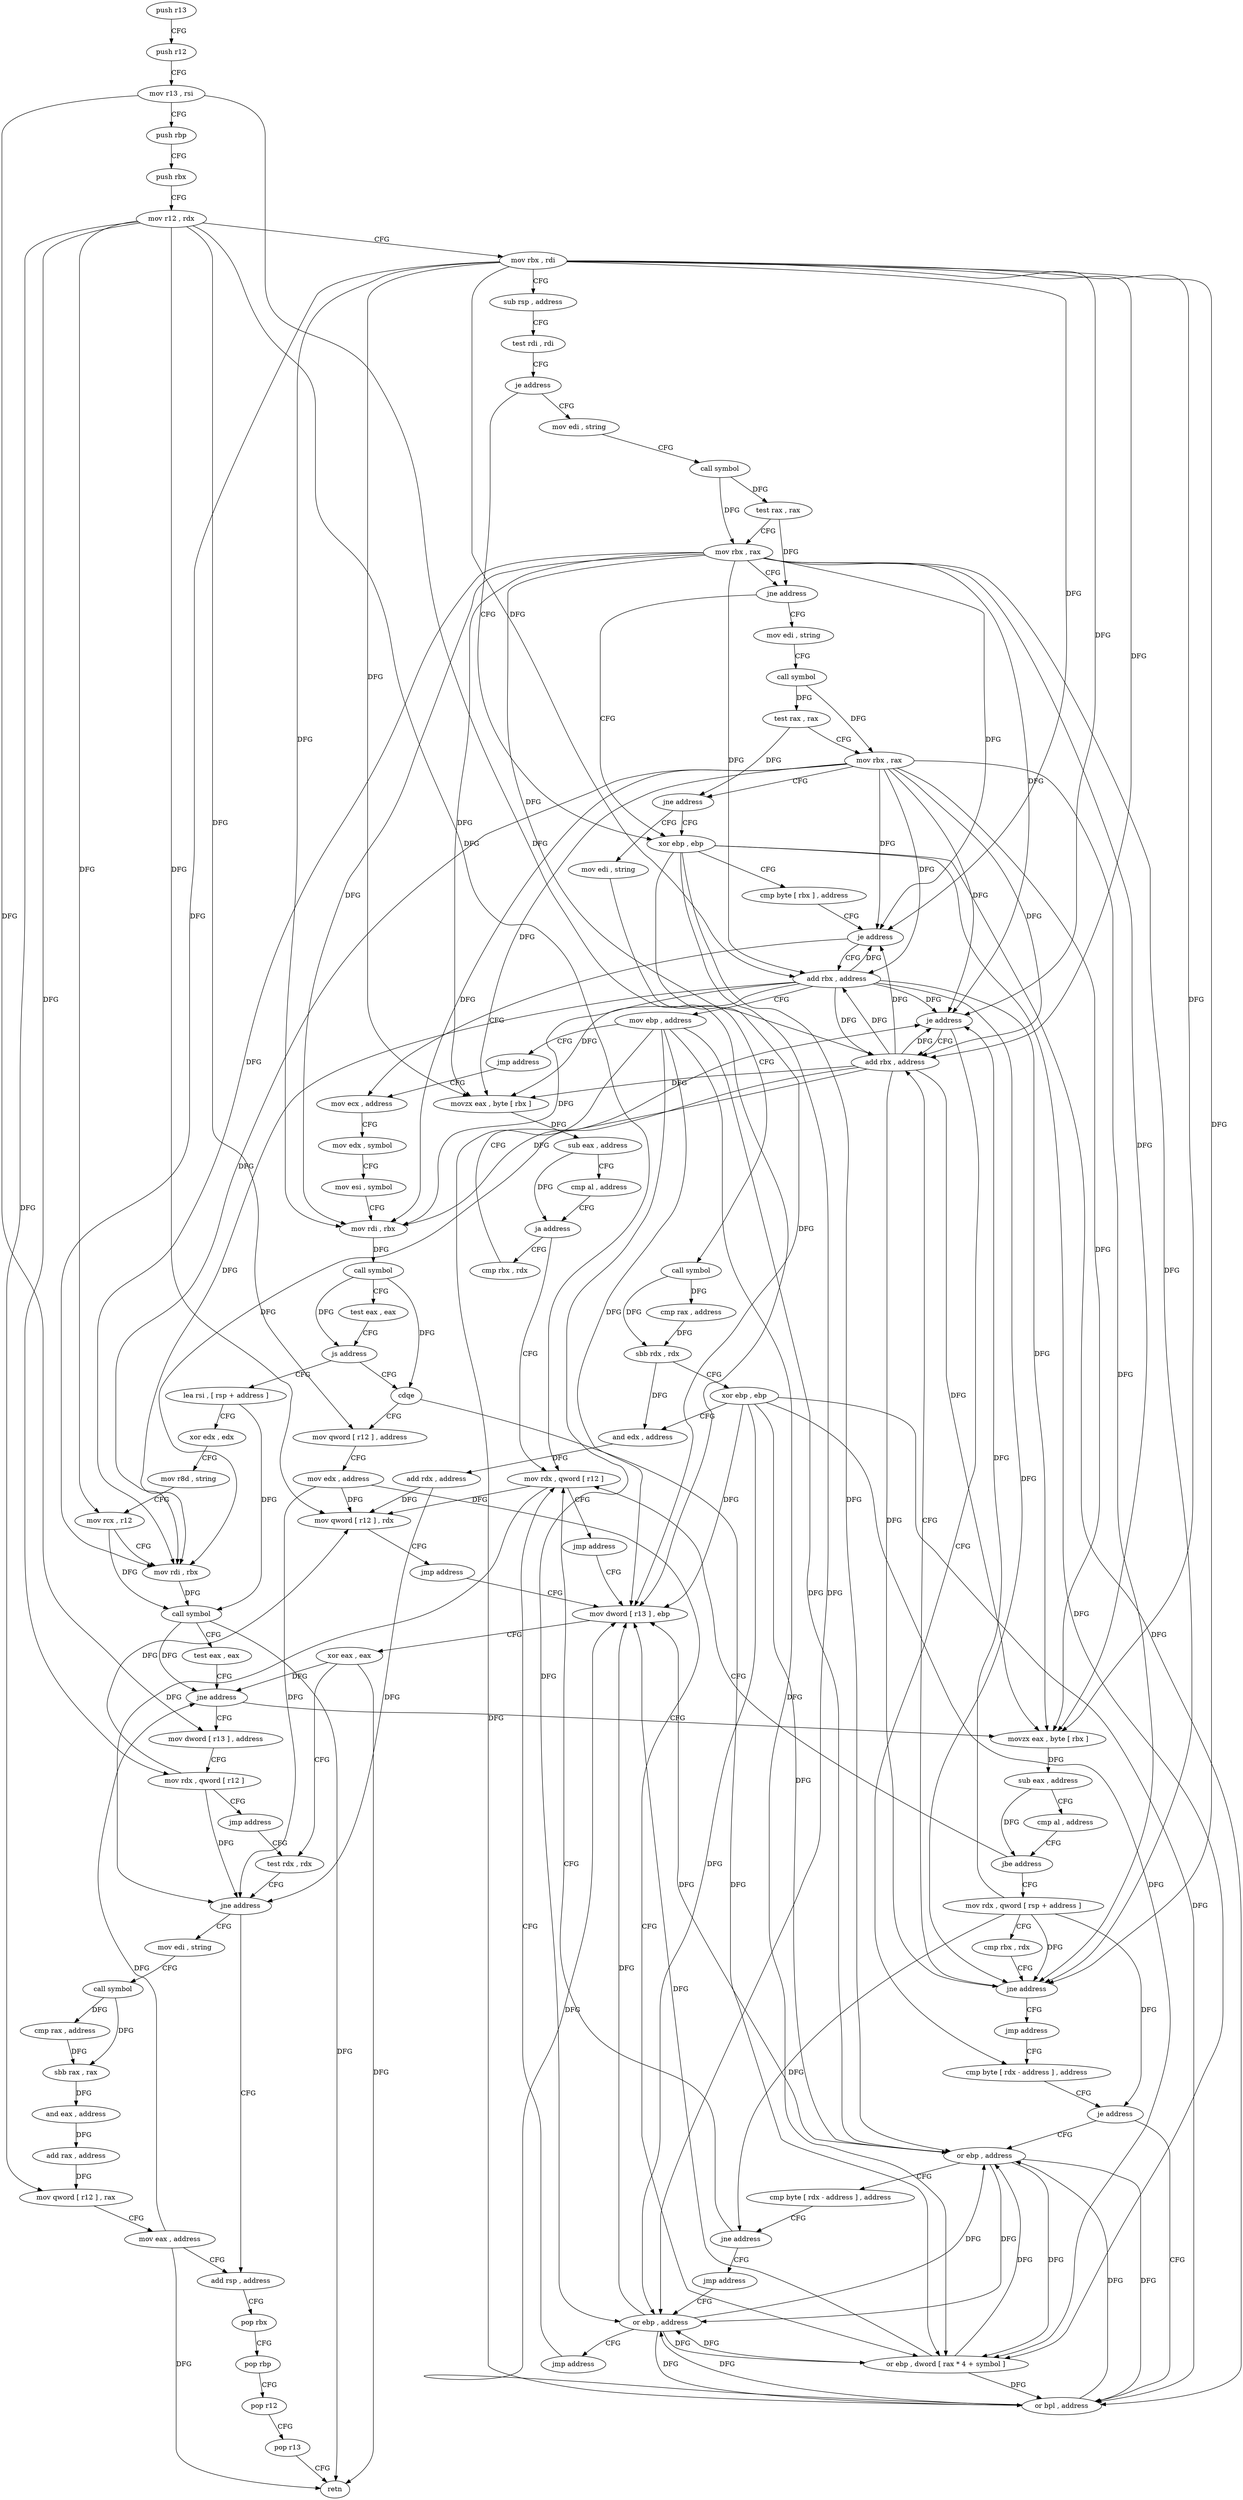 digraph "func" {
"4223056" [label = "push r13" ]
"4223058" [label = "push r12" ]
"4223060" [label = "mov r13 , rsi" ]
"4223063" [label = "push rbp" ]
"4223064" [label = "push rbx" ]
"4223065" [label = "mov r12 , rdx" ]
"4223068" [label = "mov rbx , rdi" ]
"4223071" [label = "sub rsp , address" ]
"4223075" [label = "test rdi , rdi" ]
"4223078" [label = "je address" ]
"4223312" [label = "mov edi , string" ]
"4223084" [label = "xor ebp , ebp" ]
"4223317" [label = "call symbol" ]
"4223322" [label = "test rax , rax" ]
"4223325" [label = "mov rbx , rax" ]
"4223328" [label = "jne address" ]
"4223334" [label = "mov edi , string" ]
"4223086" [label = "cmp byte [ rbx ] , address" ]
"4223089" [label = "je address" ]
"4223200" [label = "add rbx , address" ]
"4223091" [label = "mov ecx , address" ]
"4223339" [label = "call symbol" ]
"4223344" [label = "test rax , rax" ]
"4223347" [label = "mov rbx , rax" ]
"4223350" [label = "jne address" ]
"4223356" [label = "mov edi , string" ]
"4223204" [label = "mov ebp , address" ]
"4223209" [label = "jmp address" ]
"4223096" [label = "mov edx , symbol" ]
"4223101" [label = "mov esi , symbol" ]
"4223106" [label = "mov rdi , rbx" ]
"4223109" [label = "call symbol" ]
"4223114" [label = "test eax , eax" ]
"4223116" [label = "js address" ]
"4223216" [label = "lea rsi , [ rsp + address ]" ]
"4223118" [label = "cdqe" ]
"4223361" [label = "call symbol" ]
"4223366" [label = "cmp rax , address" ]
"4223370" [label = "sbb rdx , rdx" ]
"4223373" [label = "xor ebp , ebp" ]
"4223375" [label = "and edx , address" ]
"4223381" [label = "add rdx , address" ]
"4223388" [label = "mov qword [ r12 ] , rdx" ]
"4223392" [label = "jmp address" ]
"4223140" [label = "mov dword [ r13 ] , ebp" ]
"4223221" [label = "xor edx , edx" ]
"4223223" [label = "mov r8d , string" ]
"4223229" [label = "mov rcx , r12" ]
"4223232" [label = "mov rdi , rbx" ]
"4223235" [label = "call symbol" ]
"4223240" [label = "test eax , eax" ]
"4223242" [label = "jne address" ]
"4223400" [label = "mov dword [ r13 ] , address" ]
"4223248" [label = "movzx eax , byte [ rbx ]" ]
"4223120" [label = "mov qword [ r12 ] , address" ]
"4223128" [label = "mov edx , address" ]
"4223133" [label = "or ebp , dword [ rax * 4 + symbol ]" ]
"4223144" [label = "xor eax , eax" ]
"4223146" [label = "test rdx , rdx" ]
"4223408" [label = "mov rdx , qword [ r12 ]" ]
"4223412" [label = "jmp address" ]
"4223251" [label = "sub eax , address" ]
"4223254" [label = "cmp al , address" ]
"4223256" [label = "jbe address" ]
"4223303" [label = "mov rdx , qword [ r12 ]" ]
"4223258" [label = "mov rdx , qword [ rsp + address ]" ]
"4223188" [label = "add rsp , address" ]
"4223192" [label = "pop rbx" ]
"4223193" [label = "pop rbp" ]
"4223194" [label = "pop r12" ]
"4223196" [label = "pop r13" ]
"4223198" [label = "retn" ]
"4223151" [label = "mov edi , string" ]
"4223156" [label = "call symbol" ]
"4223161" [label = "cmp rax , address" ]
"4223165" [label = "sbb rax , rax" ]
"4223168" [label = "and eax , address" ]
"4223173" [label = "add rax , address" ]
"4223179" [label = "mov qword [ r12 ] , rax" ]
"4223183" [label = "mov eax , address" ]
"4223149" [label = "jne address" ]
"4223307" [label = "jmp address" ]
"4223263" [label = "cmp rbx , rdx" ]
"4223266" [label = "jne address" ]
"4223289" [label = "add rbx , address" ]
"4223268" [label = "jmp address" ]
"4223293" [label = "movzx eax , byte [ rbx ]" ]
"4223296" [label = "sub eax , address" ]
"4223299" [label = "cmp al , address" ]
"4223301" [label = "ja address" ]
"4223280" [label = "cmp rbx , rdx" ]
"4223424" [label = "cmp byte [ rdx - address ] , address" ]
"4223283" [label = "je address" ]
"4223428" [label = "je address" ]
"4223448" [label = "or ebp , address" ]
"4223430" [label = "or bpl , address" ]
"4223454" [label = "cmp byte [ rdx - address ] , address" ]
"4223458" [label = "jne address" ]
"4223464" [label = "jmp address" ]
"4223434" [label = "or ebp , address" ]
"4223437" [label = "jmp address" ]
"4223056" -> "4223058" [ label = "CFG" ]
"4223058" -> "4223060" [ label = "CFG" ]
"4223060" -> "4223063" [ label = "CFG" ]
"4223060" -> "4223140" [ label = "DFG" ]
"4223060" -> "4223400" [ label = "DFG" ]
"4223063" -> "4223064" [ label = "CFG" ]
"4223064" -> "4223065" [ label = "CFG" ]
"4223065" -> "4223068" [ label = "CFG" ]
"4223065" -> "4223388" [ label = "DFG" ]
"4223065" -> "4223229" [ label = "DFG" ]
"4223065" -> "4223120" [ label = "DFG" ]
"4223065" -> "4223408" [ label = "DFG" ]
"4223065" -> "4223303" [ label = "DFG" ]
"4223065" -> "4223179" [ label = "DFG" ]
"4223068" -> "4223071" [ label = "CFG" ]
"4223068" -> "4223089" [ label = "DFG" ]
"4223068" -> "4223200" [ label = "DFG" ]
"4223068" -> "4223106" [ label = "DFG" ]
"4223068" -> "4223232" [ label = "DFG" ]
"4223068" -> "4223248" [ label = "DFG" ]
"4223068" -> "4223266" [ label = "DFG" ]
"4223068" -> "4223289" [ label = "DFG" ]
"4223068" -> "4223293" [ label = "DFG" ]
"4223068" -> "4223283" [ label = "DFG" ]
"4223071" -> "4223075" [ label = "CFG" ]
"4223075" -> "4223078" [ label = "CFG" ]
"4223078" -> "4223312" [ label = "CFG" ]
"4223078" -> "4223084" [ label = "CFG" ]
"4223312" -> "4223317" [ label = "CFG" ]
"4223084" -> "4223086" [ label = "CFG" ]
"4223084" -> "4223133" [ label = "DFG" ]
"4223084" -> "4223140" [ label = "DFG" ]
"4223084" -> "4223448" [ label = "DFG" ]
"4223084" -> "4223430" [ label = "DFG" ]
"4223084" -> "4223434" [ label = "DFG" ]
"4223317" -> "4223322" [ label = "DFG" ]
"4223317" -> "4223325" [ label = "DFG" ]
"4223322" -> "4223325" [ label = "CFG" ]
"4223322" -> "4223328" [ label = "DFG" ]
"4223325" -> "4223328" [ label = "CFG" ]
"4223325" -> "4223089" [ label = "DFG" ]
"4223325" -> "4223200" [ label = "DFG" ]
"4223325" -> "4223106" [ label = "DFG" ]
"4223325" -> "4223232" [ label = "DFG" ]
"4223325" -> "4223248" [ label = "DFG" ]
"4223325" -> "4223266" [ label = "DFG" ]
"4223325" -> "4223289" [ label = "DFG" ]
"4223325" -> "4223293" [ label = "DFG" ]
"4223325" -> "4223283" [ label = "DFG" ]
"4223328" -> "4223084" [ label = "CFG" ]
"4223328" -> "4223334" [ label = "CFG" ]
"4223334" -> "4223339" [ label = "CFG" ]
"4223086" -> "4223089" [ label = "CFG" ]
"4223089" -> "4223200" [ label = "CFG" ]
"4223089" -> "4223091" [ label = "CFG" ]
"4223200" -> "4223204" [ label = "CFG" ]
"4223200" -> "4223089" [ label = "DFG" ]
"4223200" -> "4223106" [ label = "DFG" ]
"4223200" -> "4223232" [ label = "DFG" ]
"4223200" -> "4223248" [ label = "DFG" ]
"4223200" -> "4223266" [ label = "DFG" ]
"4223200" -> "4223289" [ label = "DFG" ]
"4223200" -> "4223293" [ label = "DFG" ]
"4223200" -> "4223283" [ label = "DFG" ]
"4223091" -> "4223096" [ label = "CFG" ]
"4223339" -> "4223344" [ label = "DFG" ]
"4223339" -> "4223347" [ label = "DFG" ]
"4223344" -> "4223347" [ label = "CFG" ]
"4223344" -> "4223350" [ label = "DFG" ]
"4223347" -> "4223350" [ label = "CFG" ]
"4223347" -> "4223089" [ label = "DFG" ]
"4223347" -> "4223200" [ label = "DFG" ]
"4223347" -> "4223106" [ label = "DFG" ]
"4223347" -> "4223232" [ label = "DFG" ]
"4223347" -> "4223248" [ label = "DFG" ]
"4223347" -> "4223266" [ label = "DFG" ]
"4223347" -> "4223289" [ label = "DFG" ]
"4223347" -> "4223293" [ label = "DFG" ]
"4223347" -> "4223283" [ label = "DFG" ]
"4223350" -> "4223084" [ label = "CFG" ]
"4223350" -> "4223356" [ label = "CFG" ]
"4223356" -> "4223361" [ label = "CFG" ]
"4223204" -> "4223209" [ label = "CFG" ]
"4223204" -> "4223133" [ label = "DFG" ]
"4223204" -> "4223140" [ label = "DFG" ]
"4223204" -> "4223448" [ label = "DFG" ]
"4223204" -> "4223430" [ label = "DFG" ]
"4223204" -> "4223434" [ label = "DFG" ]
"4223209" -> "4223091" [ label = "CFG" ]
"4223096" -> "4223101" [ label = "CFG" ]
"4223101" -> "4223106" [ label = "CFG" ]
"4223106" -> "4223109" [ label = "DFG" ]
"4223109" -> "4223114" [ label = "CFG" ]
"4223109" -> "4223116" [ label = "DFG" ]
"4223109" -> "4223118" [ label = "DFG" ]
"4223114" -> "4223116" [ label = "CFG" ]
"4223116" -> "4223216" [ label = "CFG" ]
"4223116" -> "4223118" [ label = "CFG" ]
"4223216" -> "4223221" [ label = "CFG" ]
"4223216" -> "4223235" [ label = "DFG" ]
"4223118" -> "4223120" [ label = "CFG" ]
"4223118" -> "4223133" [ label = "DFG" ]
"4223361" -> "4223366" [ label = "DFG" ]
"4223361" -> "4223370" [ label = "DFG" ]
"4223366" -> "4223370" [ label = "DFG" ]
"4223370" -> "4223373" [ label = "CFG" ]
"4223370" -> "4223375" [ label = "DFG" ]
"4223373" -> "4223375" [ label = "CFG" ]
"4223373" -> "4223133" [ label = "DFG" ]
"4223373" -> "4223140" [ label = "DFG" ]
"4223373" -> "4223448" [ label = "DFG" ]
"4223373" -> "4223430" [ label = "DFG" ]
"4223373" -> "4223434" [ label = "DFG" ]
"4223375" -> "4223381" [ label = "DFG" ]
"4223381" -> "4223388" [ label = "DFG" ]
"4223381" -> "4223149" [ label = "DFG" ]
"4223388" -> "4223392" [ label = "CFG" ]
"4223392" -> "4223140" [ label = "CFG" ]
"4223140" -> "4223144" [ label = "CFG" ]
"4223221" -> "4223223" [ label = "CFG" ]
"4223223" -> "4223229" [ label = "CFG" ]
"4223229" -> "4223232" [ label = "CFG" ]
"4223229" -> "4223235" [ label = "DFG" ]
"4223232" -> "4223235" [ label = "DFG" ]
"4223235" -> "4223240" [ label = "CFG" ]
"4223235" -> "4223242" [ label = "DFG" ]
"4223235" -> "4223198" [ label = "DFG" ]
"4223240" -> "4223242" [ label = "CFG" ]
"4223242" -> "4223400" [ label = "CFG" ]
"4223242" -> "4223248" [ label = "CFG" ]
"4223400" -> "4223408" [ label = "CFG" ]
"4223248" -> "4223251" [ label = "DFG" ]
"4223120" -> "4223128" [ label = "CFG" ]
"4223128" -> "4223133" [ label = "CFG" ]
"4223128" -> "4223388" [ label = "DFG" ]
"4223128" -> "4223149" [ label = "DFG" ]
"4223133" -> "4223140" [ label = "DFG" ]
"4223133" -> "4223448" [ label = "DFG" ]
"4223133" -> "4223430" [ label = "DFG" ]
"4223133" -> "4223434" [ label = "DFG" ]
"4223144" -> "4223146" [ label = "CFG" ]
"4223144" -> "4223242" [ label = "DFG" ]
"4223144" -> "4223198" [ label = "DFG" ]
"4223146" -> "4223149" [ label = "CFG" ]
"4223408" -> "4223412" [ label = "CFG" ]
"4223408" -> "4223388" [ label = "DFG" ]
"4223408" -> "4223149" [ label = "DFG" ]
"4223412" -> "4223146" [ label = "CFG" ]
"4223251" -> "4223254" [ label = "CFG" ]
"4223251" -> "4223256" [ label = "DFG" ]
"4223254" -> "4223256" [ label = "CFG" ]
"4223256" -> "4223303" [ label = "CFG" ]
"4223256" -> "4223258" [ label = "CFG" ]
"4223303" -> "4223307" [ label = "CFG" ]
"4223303" -> "4223388" [ label = "DFG" ]
"4223303" -> "4223149" [ label = "DFG" ]
"4223258" -> "4223263" [ label = "CFG" ]
"4223258" -> "4223266" [ label = "DFG" ]
"4223258" -> "4223283" [ label = "DFG" ]
"4223258" -> "4223428" [ label = "DFG" ]
"4223258" -> "4223458" [ label = "DFG" ]
"4223188" -> "4223192" [ label = "CFG" ]
"4223192" -> "4223193" [ label = "CFG" ]
"4223193" -> "4223194" [ label = "CFG" ]
"4223194" -> "4223196" [ label = "CFG" ]
"4223196" -> "4223198" [ label = "CFG" ]
"4223151" -> "4223156" [ label = "CFG" ]
"4223156" -> "4223161" [ label = "DFG" ]
"4223156" -> "4223165" [ label = "DFG" ]
"4223161" -> "4223165" [ label = "DFG" ]
"4223165" -> "4223168" [ label = "DFG" ]
"4223168" -> "4223173" [ label = "DFG" ]
"4223173" -> "4223179" [ label = "DFG" ]
"4223179" -> "4223183" [ label = "CFG" ]
"4223183" -> "4223188" [ label = "CFG" ]
"4223183" -> "4223242" [ label = "DFG" ]
"4223183" -> "4223198" [ label = "DFG" ]
"4223149" -> "4223188" [ label = "CFG" ]
"4223149" -> "4223151" [ label = "CFG" ]
"4223307" -> "4223140" [ label = "CFG" ]
"4223263" -> "4223266" [ label = "CFG" ]
"4223266" -> "4223289" [ label = "CFG" ]
"4223266" -> "4223268" [ label = "CFG" ]
"4223289" -> "4223293" [ label = "DFG" ]
"4223289" -> "4223089" [ label = "DFG" ]
"4223289" -> "4223200" [ label = "DFG" ]
"4223289" -> "4223106" [ label = "DFG" ]
"4223289" -> "4223232" [ label = "DFG" ]
"4223289" -> "4223248" [ label = "DFG" ]
"4223289" -> "4223266" [ label = "DFG" ]
"4223289" -> "4223283" [ label = "DFG" ]
"4223268" -> "4223424" [ label = "CFG" ]
"4223293" -> "4223296" [ label = "DFG" ]
"4223296" -> "4223299" [ label = "CFG" ]
"4223296" -> "4223301" [ label = "DFG" ]
"4223299" -> "4223301" [ label = "CFG" ]
"4223301" -> "4223280" [ label = "CFG" ]
"4223301" -> "4223303" [ label = "CFG" ]
"4223280" -> "4223283" [ label = "CFG" ]
"4223424" -> "4223428" [ label = "CFG" ]
"4223283" -> "4223424" [ label = "CFG" ]
"4223283" -> "4223289" [ label = "CFG" ]
"4223428" -> "4223448" [ label = "CFG" ]
"4223428" -> "4223430" [ label = "CFG" ]
"4223448" -> "4223454" [ label = "CFG" ]
"4223448" -> "4223140" [ label = "DFG" ]
"4223448" -> "4223133" [ label = "DFG" ]
"4223448" -> "4223430" [ label = "DFG" ]
"4223448" -> "4223434" [ label = "DFG" ]
"4223430" -> "4223434" [ label = "DFG" ]
"4223430" -> "4223140" [ label = "DFG" ]
"4223430" -> "4223448" [ label = "DFG" ]
"4223454" -> "4223458" [ label = "CFG" ]
"4223458" -> "4223303" [ label = "CFG" ]
"4223458" -> "4223464" [ label = "CFG" ]
"4223464" -> "4223434" [ label = "CFG" ]
"4223434" -> "4223437" [ label = "CFG" ]
"4223434" -> "4223140" [ label = "DFG" ]
"4223434" -> "4223448" [ label = "DFG" ]
"4223434" -> "4223430" [ label = "DFG" ]
"4223434" -> "4223133" [ label = "DFG" ]
"4223437" -> "4223303" [ label = "CFG" ]
}
